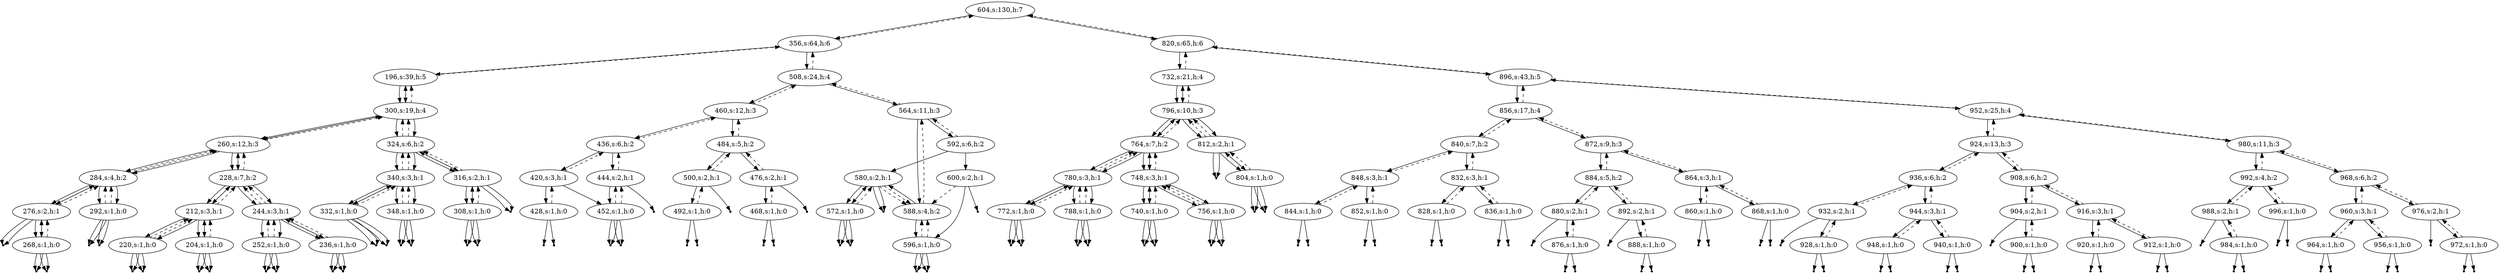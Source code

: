 digraph Blahblah{
{rank = same ; "604"};
nulll204 [shape=point];
204 -> nulll204;
204[label="204,s:1,h:0"];
204 -> 212[style=dashed];
nullr204 [shape=point];
204 -> nullr204;
212 -> 204;
212[label="212,s:3,h:1"];
212 -> 228[style=dashed];
nulll220 [shape=point];
220 -> nulll220;
220[label="220,s:1,h:0"];
220 -> 212[style=dashed];
nullr220 [shape=point];
220 -> nullr220;
212 -> 220;
228 -> 212;
228[label="228,s:7,h:2"];
228 -> 260[style=dashed];
nulll236 [shape=point];
236 -> nulll236;
236[label="236,s:1,h:0"];
236 -> 244[style=dashed];
nullr236 [shape=point];
236 -> nullr236;
244 -> 236;
244[label="244,s:3,h:1"];
244 -> 228[style=dashed];
nulll252 [shape=point];
252 -> nulll252;
252[label="252,s:1,h:0"];
252 -> 244[style=dashed];
nullr252 [shape=point];
252 -> nullr252;
244 -> 252;
228 -> 244;
260 -> 228;
260[label="260,s:12,h:3"];
260 -> 300[style=dashed];
nulll268 [shape=point];
268 -> nulll268;
268[label="268,s:1,h:0"];
268 -> 276[style=dashed];
nullr268 [shape=point];
268 -> nullr268;
276 -> 268;
276[label="276,s:2,h:1"];
276 -> 284[style=dashed];
nullr276 [shape=point];
276 -> nullr276;
284 -> 276;
284[label="284,s:4,h:2"];
284 -> 260[style=dashed];
nulll292 [shape=point];
292 -> nulll292;
292[label="292,s:1,h:0"];
292 -> 284[style=dashed];
nullr292 [shape=point];
292 -> nullr292;
284 -> 292;
260 -> 284;
300 -> 260;
300[label="300,s:19,h:4"];
300 -> 196[style=dashed];
nulll308 [shape=point];
308 -> nulll308;
308[label="308,s:1,h:0"];
308 -> 316[style=dashed];
nullr308 [shape=point];
308 -> nullr308;
316 -> 308;
316[label="316,s:2,h:1"];
316 -> 324[style=dashed];
nullr316 [shape=point];
316 -> nullr316;
324 -> 316;
324[label="324,s:6,h:2"];
324 -> 300[style=dashed];
nulll332 [shape=point];
332 -> nulll332;
332[label="332,s:1,h:0"];
332 -> 340[style=dashed];
nullr332 [shape=point];
332 -> nullr332;
340 -> 332;
340[label="340,s:3,h:1"];
340 -> 324[style=dashed];
nulll348 [shape=point];
348 -> nulll348;
348[label="348,s:1,h:0"];
348 -> 340[style=dashed];
nullr348 [shape=point];
348 -> nullr348;
340 -> 348;
324 -> 340;
300 -> 324;
196 -> 300;
196[label="196,s:39,h:5"];
196 -> 356[style=dashed];
nulll204 [shape=point];
204 -> nulll204;
204[label="204,s:1,h:0"];
204 -> 212[style=dashed];
nullr204 [shape=point];
204 -> nullr204;
212 -> 204;
212[label="212,s:3,h:1"];
212 -> 228[style=dashed];
nulll220 [shape=point];
220 -> nulll220;
220[label="220,s:1,h:0"];
220 -> 212[style=dashed];
nullr220 [shape=point];
220 -> nullr220;
212 -> 220;
228 -> 212;
228[label="228,s:7,h:2"];
228 -> 260[style=dashed];
nulll236 [shape=point];
236 -> nulll236;
236[label="236,s:1,h:0"];
236 -> 244[style=dashed];
nullr236 [shape=point];
236 -> nullr236;
244 -> 236;
244[label="244,s:3,h:1"];
244 -> 228[style=dashed];
nulll252 [shape=point];
252 -> nulll252;
252[label="252,s:1,h:0"];
252 -> 244[style=dashed];
nullr252 [shape=point];
252 -> nullr252;
244 -> 252;
228 -> 244;
260 -> 228;
260[label="260,s:12,h:3"];
260 -> 300[style=dashed];
nulll268 [shape=point];
268 -> nulll268;
268[label="268,s:1,h:0"];
268 -> 276[style=dashed];
nullr268 [shape=point];
268 -> nullr268;
276 -> 268;
276[label="276,s:2,h:1"];
276 -> 284[style=dashed];
nullr276 [shape=point];
276 -> nullr276;
284 -> 276;
284[label="284,s:4,h:2"];
284 -> 260[style=dashed];
nulll292 [shape=point];
292 -> nulll292;
292[label="292,s:1,h:0"];
292 -> 284[style=dashed];
nullr292 [shape=point];
292 -> nullr292;
284 -> 292;
260 -> 284;
300 -> 260;
300[label="300,s:19,h:4"];
300 -> 196[style=dashed];
nulll308 [shape=point];
308 -> nulll308;
308[label="308,s:1,h:0"];
308 -> 316[style=dashed];
nullr308 [shape=point];
308 -> nullr308;
316 -> 308;
316[label="316,s:2,h:1"];
316 -> 324[style=dashed];
nullr316 [shape=point];
316 -> nullr316;
324 -> 316;
324[label="324,s:6,h:2"];
324 -> 300[style=dashed];
nulll332 [shape=point];
332 -> nulll332;
332[label="332,s:1,h:0"];
332 -> 340[style=dashed];
nullr332 [shape=point];
332 -> nullr332;
340 -> 332;
340[label="340,s:3,h:1"];
340 -> 324[style=dashed];
nulll348 [shape=point];
348 -> nulll348;
348[label="348,s:1,h:0"];
348 -> 340[style=dashed];
nullr348 [shape=point];
348 -> nullr348;
340 -> 348;
324 -> 340;
300 -> 324;
196 -> 300;
356 -> 196;
356[label="356,s:64,h:6"];
356 -> 604[style=dashed];
nulll452 [shape=point];
452 -> nulll452;
452[label="452,s:1,h:0"];
452 -> 444[style=dashed];
nullr452 [shape=point];
452 -> nullr452;
420 -> 452;
420[label="420,s:3,h:1"];
420 -> 436[style=dashed];
nulll428 [shape=point];
428 -> nulll428;
428[label="428,s:1,h:0"];
428 -> 420[style=dashed];
nullr428 [shape=point];
428 -> nullr428;
420 -> 428;
436 -> 420;
436[label="436,s:6,h:2"];
436 -> 460[style=dashed];
nulll444 [shape=point];
444 -> nulll444;
444[label="444,s:2,h:1"];
444 -> 436[style=dashed];
nulll452 [shape=point];
452 -> nulll452;
452[label="452,s:1,h:0"];
452 -> 444[style=dashed];
nullr452 [shape=point];
452 -> nullr452;
444 -> 452;
436 -> 444;
460 -> 436;
460[label="460,s:12,h:3"];
460 -> 508[style=dashed];
nulll468 [shape=point];
468 -> nulll468;
468[label="468,s:1,h:0"];
468 -> 476[style=dashed];
nullr468 [shape=point];
468 -> nullr468;
476 -> 468;
476[label="476,s:2,h:1"];
476 -> 484[style=dashed];
nullr476 [shape=point];
476 -> nullr476;
484 -> 476;
484[label="484,s:5,h:2"];
484 -> 460[style=dashed];
nulll492 [shape=point];
492 -> nulll492;
492[label="492,s:1,h:0"];
492 -> 500[style=dashed];
nullr492 [shape=point];
492 -> nullr492;
500 -> 492;
500[label="500,s:2,h:1"];
500 -> 484[style=dashed];
nullr500 [shape=point];
500 -> nullr500;
484 -> 500;
460 -> 484;
508 -> 460;
508[label="508,s:24,h:4"];
508 -> 356[style=dashed];
nulll572 [shape=point];
572 -> nulll572;
572[label="572,s:1,h:0"];
572 -> 580[style=dashed];
nullr572 [shape=point];
572 -> nullr572;
580 -> 572;
580[label="580,s:2,h:1"];
580 -> 588[style=dashed];
nullr580 [shape=point];
580 -> nullr580;
592 -> 580;
592[label="592,s:6,h:2"];
592 -> 564[style=dashed];
nulll596 [shape=point];
596 -> nulll596;
596[label="596,s:1,h:0"];
596 -> 588[style=dashed];
nullr596 [shape=point];
596 -> nullr596;
600 -> 596;
600[label="600,s:2,h:1"];
600 -> 588[style=dashed];
nullr600 [shape=point];
600 -> nullr600;
592 -> 600;
564 -> 592;
564[label="564,s:11,h:3"];
564 -> 508[style=dashed];
nulll572 [shape=point];
572 -> nulll572;
572[label="572,s:1,h:0"];
572 -> 580[style=dashed];
nullr572 [shape=point];
572 -> nullr572;
580 -> 572;
580[label="580,s:2,h:1"];
580 -> 588[style=dashed];
nullr580 [shape=point];
580 -> nullr580;
588 -> 580;
588[label="588,s:4,h:2"];
588 -> 564[style=dashed];
nulll596 [shape=point];
596 -> nulll596;
596[label="596,s:1,h:0"];
596 -> 588[style=dashed];
nullr596 [shape=point];
596 -> nullr596;
588 -> 596;
564 -> 588;
508 -> 564;
356 -> 508;
604 -> 356;
604[label="604,s:130,h:7"];
nulll740 [shape=point];
740 -> nulll740;
740[label="740,s:1,h:0"];
740 -> 748[style=dashed];
nullr740 [shape=point];
740 -> nullr740;
748 -> 740;
748[label="748,s:3,h:1"];
748 -> 764[style=dashed];
nulll756 [shape=point];
756 -> nulll756;
756[label="756,s:1,h:0"];
756 -> 748[style=dashed];
nullr756 [shape=point];
756 -> nullr756;
748 -> 756;
764 -> 748;
764[label="764,s:7,h:2"];
764 -> 796[style=dashed];
nulll772 [shape=point];
772 -> nulll772;
772[label="772,s:1,h:0"];
772 -> 780[style=dashed];
nullr772 [shape=point];
772 -> nullr772;
780 -> 772;
780[label="780,s:3,h:1"];
780 -> 764[style=dashed];
nulll788 [shape=point];
788 -> nulll788;
788[label="788,s:1,h:0"];
788 -> 780[style=dashed];
nullr788 [shape=point];
788 -> nullr788;
780 -> 788;
764 -> 780;
796 -> 764;
796[label="796,s:10,h:3"];
796 -> 732[style=dashed];
nulll804 [shape=point];
804 -> nulll804;
804[label="804,s:1,h:0"];
804 -> 812[style=dashed];
nullr804 [shape=point];
804 -> nullr804;
812 -> 804;
812[label="812,s:2,h:1"];
812 -> 796[style=dashed];
nullr812 [shape=point];
812 -> nullr812;
796 -> 812;
732 -> 796;
732[label="732,s:21,h:4"];
732 -> 820[style=dashed];
nulll740 [shape=point];
740 -> nulll740;
740[label="740,s:1,h:0"];
740 -> 748[style=dashed];
nullr740 [shape=point];
740 -> nullr740;
748 -> 740;
748[label="748,s:3,h:1"];
748 -> 764[style=dashed];
nulll756 [shape=point];
756 -> nulll756;
756[label="756,s:1,h:0"];
756 -> 748[style=dashed];
nullr756 [shape=point];
756 -> nullr756;
748 -> 756;
764 -> 748;
764[label="764,s:7,h:2"];
764 -> 796[style=dashed];
nulll772 [shape=point];
772 -> nulll772;
772[label="772,s:1,h:0"];
772 -> 780[style=dashed];
nullr772 [shape=point];
772 -> nullr772;
780 -> 772;
780[label="780,s:3,h:1"];
780 -> 764[style=dashed];
nulll788 [shape=point];
788 -> nulll788;
788[label="788,s:1,h:0"];
788 -> 780[style=dashed];
nullr788 [shape=point];
788 -> nullr788;
780 -> 788;
764 -> 780;
796 -> 764;
796[label="796,s:10,h:3"];
796 -> 732[style=dashed];
nulll804 [shape=point];
804 -> nulll804;
804[label="804,s:1,h:0"];
804 -> 812[style=dashed];
nullr804 [shape=point];
804 -> nullr804;
812 -> 804;
812[label="812,s:2,h:1"];
812 -> 796[style=dashed];
nullr812 [shape=point];
812 -> nullr812;
796 -> 812;
732 -> 796;
820 -> 732;
820[label="820,s:65,h:6"];
820 -> 604[style=dashed];
nulll828 [shape=point];
828 -> nulll828;
828[label="828,s:1,h:0"];
828 -> 832[style=dashed];
nullr828 [shape=point];
828 -> nullr828;
832 -> 828;
832[label="832,s:3,h:1"];
832 -> 840[style=dashed];
nulll836 [shape=point];
836 -> nulll836;
836[label="836,s:1,h:0"];
836 -> 832[style=dashed];
nullr836 [shape=point];
836 -> nullr836;
832 -> 836;
840 -> 832;
840[label="840,s:7,h:2"];
840 -> 856[style=dashed];
nulll844 [shape=point];
844 -> nulll844;
844[label="844,s:1,h:0"];
844 -> 848[style=dashed];
nullr844 [shape=point];
844 -> nullr844;
848 -> 844;
848[label="848,s:3,h:1"];
848 -> 840[style=dashed];
nulll852 [shape=point];
852 -> nulll852;
852[label="852,s:1,h:0"];
852 -> 848[style=dashed];
nullr852 [shape=point];
852 -> nullr852;
848 -> 852;
840 -> 848;
856 -> 840;
856[label="856,s:17,h:4"];
856 -> 896[style=dashed];
nulll860 [shape=point];
860 -> nulll860;
860[label="860,s:1,h:0"];
860 -> 864[style=dashed];
nullr860 [shape=point];
860 -> nullr860;
864 -> 860;
864[label="864,s:3,h:1"];
864 -> 872[style=dashed];
nulll868 [shape=point];
868 -> nulll868;
868[label="868,s:1,h:0"];
868 -> 864[style=dashed];
nullr868 [shape=point];
868 -> nullr868;
864 -> 868;
872 -> 864;
872[label="872,s:9,h:3"];
872 -> 856[style=dashed];
nulll876 [shape=point];
876 -> nulll876;
876[label="876,s:1,h:0"];
876 -> 880[style=dashed];
nullr876 [shape=point];
876 -> nullr876;
880 -> 876;
880[label="880,s:2,h:1"];
880 -> 884[style=dashed];
nullr880 [shape=point];
880 -> nullr880;
884 -> 880;
884[label="884,s:5,h:2"];
884 -> 872[style=dashed];
nulll888 [shape=point];
888 -> nulll888;
888[label="888,s:1,h:0"];
888 -> 892[style=dashed];
nullr888 [shape=point];
888 -> nullr888;
892 -> 888;
892[label="892,s:2,h:1"];
892 -> 884[style=dashed];
nullr892 [shape=point];
892 -> nullr892;
884 -> 892;
872 -> 884;
856 -> 872;
896 -> 856;
896[label="896,s:43,h:5"];
896 -> 820[style=dashed];
nulll900 [shape=point];
900 -> nulll900;
900[label="900,s:1,h:0"];
900 -> 904[style=dashed];
nullr900 [shape=point];
900 -> nullr900;
904 -> 900;
904[label="904,s:2,h:1"];
904 -> 908[style=dashed];
nullr904 [shape=point];
904 -> nullr904;
908 -> 904;
908[label="908,s:6,h:2"];
908 -> 924[style=dashed];
nulll912 [shape=point];
912 -> nulll912;
912[label="912,s:1,h:0"];
912 -> 916[style=dashed];
nullr912 [shape=point];
912 -> nullr912;
916 -> 912;
916[label="916,s:3,h:1"];
916 -> 908[style=dashed];
nulll920 [shape=point];
920 -> nulll920;
920[label="920,s:1,h:0"];
920 -> 916[style=dashed];
nullr920 [shape=point];
920 -> nullr920;
916 -> 920;
908 -> 916;
924 -> 908;
924[label="924,s:13,h:3"];
924 -> 952[style=dashed];
nulll928 [shape=point];
928 -> nulll928;
928[label="928,s:1,h:0"];
928 -> 932[style=dashed];
nullr928 [shape=point];
928 -> nullr928;
932 -> 928;
932[label="932,s:2,h:1"];
932 -> 936[style=dashed];
nullr932 [shape=point];
932 -> nullr932;
936 -> 932;
936[label="936,s:6,h:2"];
936 -> 924[style=dashed];
nulll940 [shape=point];
940 -> nulll940;
940[label="940,s:1,h:0"];
940 -> 944[style=dashed];
nullr940 [shape=point];
940 -> nullr940;
944 -> 940;
944[label="944,s:3,h:1"];
944 -> 936[style=dashed];
nulll948 [shape=point];
948 -> nulll948;
948[label="948,s:1,h:0"];
948 -> 944[style=dashed];
nullr948 [shape=point];
948 -> nullr948;
944 -> 948;
936 -> 944;
924 -> 936;
952 -> 924;
952[label="952,s:25,h:4"];
952 -> 896[style=dashed];
nulll956 [shape=point];
956 -> nulll956;
956[label="956,s:1,h:0"];
956 -> 960[style=dashed];
nullr956 [shape=point];
956 -> nullr956;
960 -> 956;
960[label="960,s:3,h:1"];
960 -> 968[style=dashed];
nulll964 [shape=point];
964 -> nulll964;
964[label="964,s:1,h:0"];
964 -> 960[style=dashed];
nullr964 [shape=point];
964 -> nullr964;
960 -> 964;
968 -> 960;
968[label="968,s:6,h:2"];
968 -> 980[style=dashed];
nulll972 [shape=point];
972 -> nulll972;
972[label="972,s:1,h:0"];
972 -> 976[style=dashed];
nullr972 [shape=point];
972 -> nullr972;
976 -> 972;
976[label="976,s:2,h:1"];
976 -> 968[style=dashed];
nullr976 [shape=point];
976 -> nullr976;
968 -> 976;
980 -> 968;
980[label="980,s:11,h:3"];
980 -> 952[style=dashed];
nulll984 [shape=point];
984 -> nulll984;
984[label="984,s:1,h:0"];
984 -> 988[style=dashed];
nullr984 [shape=point];
984 -> nullr984;
988 -> 984;
988[label="988,s:2,h:1"];
988 -> 992[style=dashed];
nullr988 [shape=point];
988 -> nullr988;
992 -> 988;
992[label="992,s:4,h:2"];
992 -> 980[style=dashed];
nulll996 [shape=point];
996 -> nulll996;
996[label="996,s:1,h:0"];
996 -> 992[style=dashed];
nullr996 [shape=point];
996 -> nullr996;
992 -> 996;
980 -> 992;
952 -> 980;
896 -> 952;
820 -> 896;
604 -> 820;
}